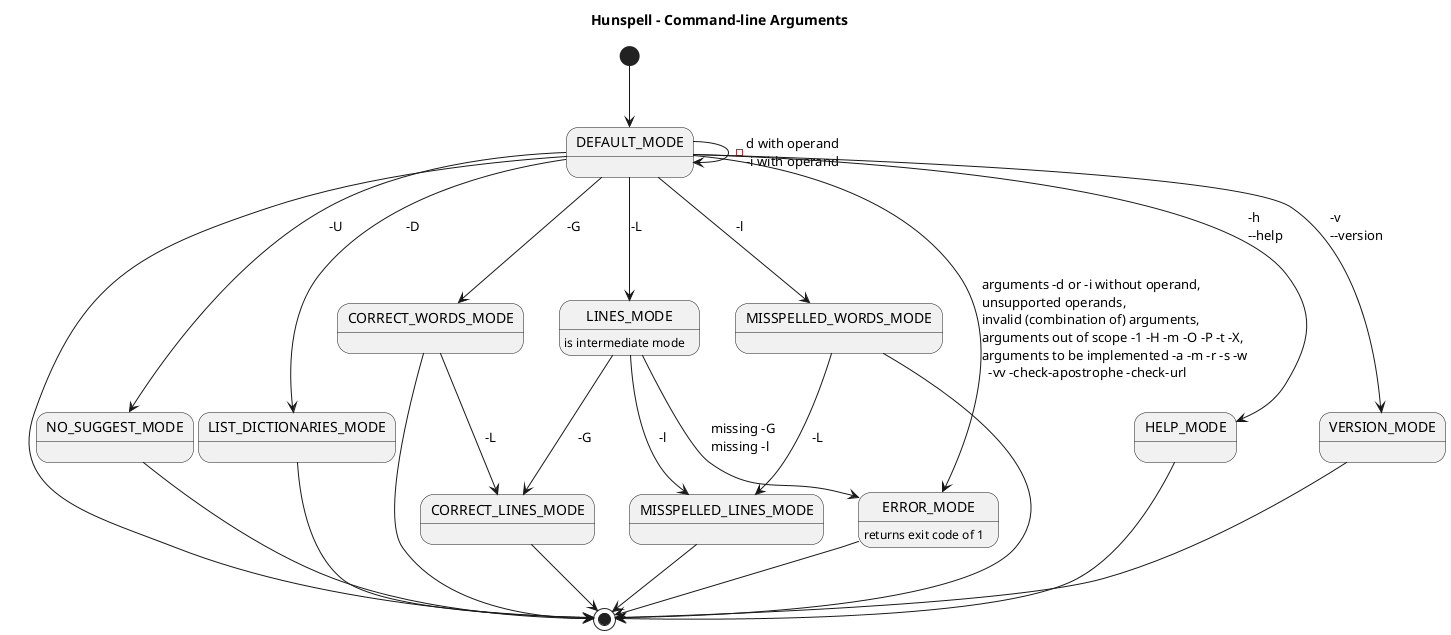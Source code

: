 @startuml
skinparam backgroundcolor White|White

title Hunspell - Command-line Arguments

[*] --> DEFAULT_MODE

DEFAULT_MODE --> DEFAULT_MODE : -d with operand\l-i with operand
DEFAULT_MODE --> [*]

DEFAULT_MODE --> NO_SUGGEST_MODE : -U
NO_SUGGEST_MODE --> [*]

DEFAULT_MODE --> LIST_DICTIONARIES_MODE : -D
LIST_DICTIONARIES_MODE --> [*]

DEFAULT_MODE --> CORRECT_WORDS_MODE : -G
CORRECT_WORDS_MODE --> CORRECT_LINES_MODE : -L
CORRECT_WORDS_MODE --> [*]
CORRECT_LINES_MODE --> [*]

DEFAULT_MODE --> MISSPELLED_WORDS_MODE : -l
MISSPELLED_WORDS_MODE --> MISSPELLED_LINES_MODE : -L
MISSPELLED_LINES_MODE --> [*]
MISSPELLED_WORDS_MODE --> [*]

DEFAULT_MODE --> LINES_MODE : -L
LINES_MODE : is intermediate mode
LINES_MODE --> CORRECT_LINES_MODE : -G
LINES_MODE --> MISSPELLED_LINES_MODE : -l
LINES_MODE --> ERROR_MODE : missing -G\lmissing -l

DEFAULT_MODE --> HELP_MODE : -h\l--help
HELP_MODE --> [*]

DEFAULT_MODE --> VERSION_MODE : -v\l--version
VERSION_MODE --> [*]

DEFAULT_MODE --> ERROR_MODE : arguments -d or -i without operand,\lunsupported operands,\linvalid (combination of) arguments,\larguments out of scope -1 -H -m -O -P -t -X,\larguments to be implemented -a -m -r -s -w\l  -vv -check-apostrophe -check-url
ERROR_MODE --> [*]
ERROR_MODE : returns exit code of 1

@enduml
